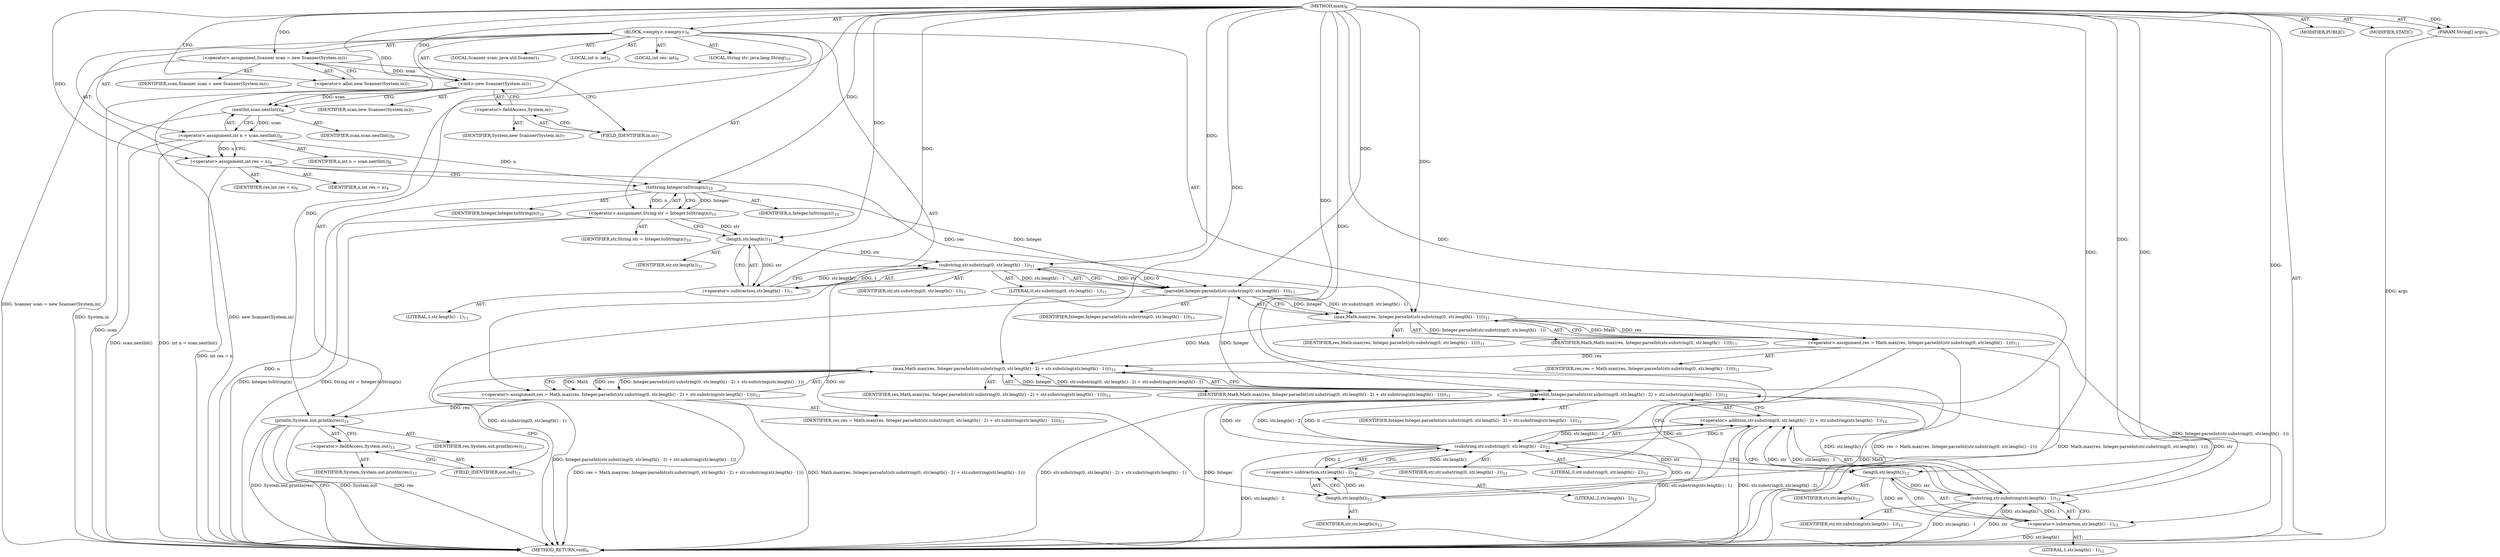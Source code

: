 digraph "main" {  
"19" [label = <(METHOD,main)<SUB>6</SUB>> ]
"20" [label = <(PARAM,String[] args)<SUB>6</SUB>> ]
"21" [label = <(BLOCK,&lt;empty&gt;,&lt;empty&gt;)<SUB>6</SUB>> ]
"4" [label = <(LOCAL,Scanner scan: java.util.Scanner)<SUB>7</SUB>> ]
"22" [label = <(&lt;operator&gt;.assignment,Scanner scan = new Scanner(System.in))<SUB>7</SUB>> ]
"23" [label = <(IDENTIFIER,scan,Scanner scan = new Scanner(System.in))<SUB>7</SUB>> ]
"24" [label = <(&lt;operator&gt;.alloc,new Scanner(System.in))<SUB>7</SUB>> ]
"25" [label = <(&lt;init&gt;,new Scanner(System.in))<SUB>7</SUB>> ]
"3" [label = <(IDENTIFIER,scan,new Scanner(System.in))<SUB>7</SUB>> ]
"26" [label = <(&lt;operator&gt;.fieldAccess,System.in)<SUB>7</SUB>> ]
"27" [label = <(IDENTIFIER,System,new Scanner(System.in))<SUB>7</SUB>> ]
"28" [label = <(FIELD_IDENTIFIER,in,in)<SUB>7</SUB>> ]
"29" [label = <(LOCAL,int n: int)<SUB>8</SUB>> ]
"30" [label = <(&lt;operator&gt;.assignment,int n = scan.nextInt())<SUB>8</SUB>> ]
"31" [label = <(IDENTIFIER,n,int n = scan.nextInt())<SUB>8</SUB>> ]
"32" [label = <(nextInt,scan.nextInt())<SUB>8</SUB>> ]
"33" [label = <(IDENTIFIER,scan,scan.nextInt())<SUB>8</SUB>> ]
"34" [label = <(LOCAL,int res: int)<SUB>9</SUB>> ]
"35" [label = <(&lt;operator&gt;.assignment,int res = n)<SUB>9</SUB>> ]
"36" [label = <(IDENTIFIER,res,int res = n)<SUB>9</SUB>> ]
"37" [label = <(IDENTIFIER,n,int res = n)<SUB>9</SUB>> ]
"38" [label = <(LOCAL,String str: java.lang.String)<SUB>10</SUB>> ]
"39" [label = <(&lt;operator&gt;.assignment,String str = Integer.toString(n))<SUB>10</SUB>> ]
"40" [label = <(IDENTIFIER,str,String str = Integer.toString(n))<SUB>10</SUB>> ]
"41" [label = <(toString,Integer.toString(n))<SUB>10</SUB>> ]
"42" [label = <(IDENTIFIER,Integer,Integer.toString(n))<SUB>10</SUB>> ]
"43" [label = <(IDENTIFIER,n,Integer.toString(n))<SUB>10</SUB>> ]
"44" [label = <(&lt;operator&gt;.assignment,res = Math.max(res, Integer.parseInt(str.substring(0, str.length() - 1))))<SUB>11</SUB>> ]
"45" [label = <(IDENTIFIER,res,res = Math.max(res, Integer.parseInt(str.substring(0, str.length() - 1))))<SUB>11</SUB>> ]
"46" [label = <(max,Math.max(res, Integer.parseInt(str.substring(0, str.length() - 1))))<SUB>11</SUB>> ]
"47" [label = <(IDENTIFIER,Math,Math.max(res, Integer.parseInt(str.substring(0, str.length() - 1))))<SUB>11</SUB>> ]
"48" [label = <(IDENTIFIER,res,Math.max(res, Integer.parseInt(str.substring(0, str.length() - 1))))<SUB>11</SUB>> ]
"49" [label = <(parseInt,Integer.parseInt(str.substring(0, str.length() - 1)))<SUB>11</SUB>> ]
"50" [label = <(IDENTIFIER,Integer,Integer.parseInt(str.substring(0, str.length() - 1)))<SUB>11</SUB>> ]
"51" [label = <(substring,str.substring(0, str.length() - 1))<SUB>11</SUB>> ]
"52" [label = <(IDENTIFIER,str,str.substring(0, str.length() - 1))<SUB>11</SUB>> ]
"53" [label = <(LITERAL,0,str.substring(0, str.length() - 1))<SUB>11</SUB>> ]
"54" [label = <(&lt;operator&gt;.subtraction,str.length() - 1)<SUB>11</SUB>> ]
"55" [label = <(length,str.length())<SUB>11</SUB>> ]
"56" [label = <(IDENTIFIER,str,str.length())<SUB>11</SUB>> ]
"57" [label = <(LITERAL,1,str.length() - 1)<SUB>11</SUB>> ]
"58" [label = <(&lt;operator&gt;.assignment,res = Math.max(res, Integer.parseInt(str.substring(0, str.length() - 2) + str.substring(str.length() - 1))))<SUB>12</SUB>> ]
"59" [label = <(IDENTIFIER,res,res = Math.max(res, Integer.parseInt(str.substring(0, str.length() - 2) + str.substring(str.length() - 1))))<SUB>12</SUB>> ]
"60" [label = <(max,Math.max(res, Integer.parseInt(str.substring(0, str.length() - 2) + str.substring(str.length() - 1))))<SUB>12</SUB>> ]
"61" [label = <(IDENTIFIER,Math,Math.max(res, Integer.parseInt(str.substring(0, str.length() - 2) + str.substring(str.length() - 1))))<SUB>12</SUB>> ]
"62" [label = <(IDENTIFIER,res,Math.max(res, Integer.parseInt(str.substring(0, str.length() - 2) + str.substring(str.length() - 1))))<SUB>12</SUB>> ]
"63" [label = <(parseInt,Integer.parseInt(str.substring(0, str.length() - 2) + str.substring(str.length() - 1)))<SUB>12</SUB>> ]
"64" [label = <(IDENTIFIER,Integer,Integer.parseInt(str.substring(0, str.length() - 2) + str.substring(str.length() - 1)))<SUB>12</SUB>> ]
"65" [label = <(&lt;operator&gt;.addition,str.substring(0, str.length() - 2) + str.substring(str.length() - 1))<SUB>12</SUB>> ]
"66" [label = <(substring,str.substring(0, str.length() - 2))<SUB>12</SUB>> ]
"67" [label = <(IDENTIFIER,str,str.substring(0, str.length() - 2))<SUB>12</SUB>> ]
"68" [label = <(LITERAL,0,str.substring(0, str.length() - 2))<SUB>12</SUB>> ]
"69" [label = <(&lt;operator&gt;.subtraction,str.length() - 2)<SUB>12</SUB>> ]
"70" [label = <(length,str.length())<SUB>12</SUB>> ]
"71" [label = <(IDENTIFIER,str,str.length())<SUB>12</SUB>> ]
"72" [label = <(LITERAL,2,str.length() - 2)<SUB>12</SUB>> ]
"73" [label = <(substring,str.substring(str.length() - 1))<SUB>12</SUB>> ]
"74" [label = <(IDENTIFIER,str,str.substring(str.length() - 1))<SUB>12</SUB>> ]
"75" [label = <(&lt;operator&gt;.subtraction,str.length() - 1)<SUB>12</SUB>> ]
"76" [label = <(length,str.length())<SUB>12</SUB>> ]
"77" [label = <(IDENTIFIER,str,str.length())<SUB>12</SUB>> ]
"78" [label = <(LITERAL,1,str.length() - 1)<SUB>12</SUB>> ]
"79" [label = <(println,System.out.println(res))<SUB>13</SUB>> ]
"80" [label = <(&lt;operator&gt;.fieldAccess,System.out)<SUB>13</SUB>> ]
"81" [label = <(IDENTIFIER,System,System.out.println(res))<SUB>13</SUB>> ]
"82" [label = <(FIELD_IDENTIFIER,out,out)<SUB>13</SUB>> ]
"83" [label = <(IDENTIFIER,res,System.out.println(res))<SUB>13</SUB>> ]
"84" [label = <(MODIFIER,PUBLIC)> ]
"85" [label = <(MODIFIER,STATIC)> ]
"86" [label = <(METHOD_RETURN,void)<SUB>6</SUB>> ]
  "19" -> "20"  [ label = "AST: "] 
  "19" -> "21"  [ label = "AST: "] 
  "19" -> "84"  [ label = "AST: "] 
  "19" -> "85"  [ label = "AST: "] 
  "19" -> "86"  [ label = "AST: "] 
  "21" -> "4"  [ label = "AST: "] 
  "21" -> "22"  [ label = "AST: "] 
  "21" -> "25"  [ label = "AST: "] 
  "21" -> "29"  [ label = "AST: "] 
  "21" -> "30"  [ label = "AST: "] 
  "21" -> "34"  [ label = "AST: "] 
  "21" -> "35"  [ label = "AST: "] 
  "21" -> "38"  [ label = "AST: "] 
  "21" -> "39"  [ label = "AST: "] 
  "21" -> "44"  [ label = "AST: "] 
  "21" -> "58"  [ label = "AST: "] 
  "21" -> "79"  [ label = "AST: "] 
  "22" -> "23"  [ label = "AST: "] 
  "22" -> "24"  [ label = "AST: "] 
  "25" -> "3"  [ label = "AST: "] 
  "25" -> "26"  [ label = "AST: "] 
  "26" -> "27"  [ label = "AST: "] 
  "26" -> "28"  [ label = "AST: "] 
  "30" -> "31"  [ label = "AST: "] 
  "30" -> "32"  [ label = "AST: "] 
  "32" -> "33"  [ label = "AST: "] 
  "35" -> "36"  [ label = "AST: "] 
  "35" -> "37"  [ label = "AST: "] 
  "39" -> "40"  [ label = "AST: "] 
  "39" -> "41"  [ label = "AST: "] 
  "41" -> "42"  [ label = "AST: "] 
  "41" -> "43"  [ label = "AST: "] 
  "44" -> "45"  [ label = "AST: "] 
  "44" -> "46"  [ label = "AST: "] 
  "46" -> "47"  [ label = "AST: "] 
  "46" -> "48"  [ label = "AST: "] 
  "46" -> "49"  [ label = "AST: "] 
  "49" -> "50"  [ label = "AST: "] 
  "49" -> "51"  [ label = "AST: "] 
  "51" -> "52"  [ label = "AST: "] 
  "51" -> "53"  [ label = "AST: "] 
  "51" -> "54"  [ label = "AST: "] 
  "54" -> "55"  [ label = "AST: "] 
  "54" -> "57"  [ label = "AST: "] 
  "55" -> "56"  [ label = "AST: "] 
  "58" -> "59"  [ label = "AST: "] 
  "58" -> "60"  [ label = "AST: "] 
  "60" -> "61"  [ label = "AST: "] 
  "60" -> "62"  [ label = "AST: "] 
  "60" -> "63"  [ label = "AST: "] 
  "63" -> "64"  [ label = "AST: "] 
  "63" -> "65"  [ label = "AST: "] 
  "65" -> "66"  [ label = "AST: "] 
  "65" -> "73"  [ label = "AST: "] 
  "66" -> "67"  [ label = "AST: "] 
  "66" -> "68"  [ label = "AST: "] 
  "66" -> "69"  [ label = "AST: "] 
  "69" -> "70"  [ label = "AST: "] 
  "69" -> "72"  [ label = "AST: "] 
  "70" -> "71"  [ label = "AST: "] 
  "73" -> "74"  [ label = "AST: "] 
  "73" -> "75"  [ label = "AST: "] 
  "75" -> "76"  [ label = "AST: "] 
  "75" -> "78"  [ label = "AST: "] 
  "76" -> "77"  [ label = "AST: "] 
  "79" -> "80"  [ label = "AST: "] 
  "79" -> "83"  [ label = "AST: "] 
  "80" -> "81"  [ label = "AST: "] 
  "80" -> "82"  [ label = "AST: "] 
  "22" -> "28"  [ label = "CFG: "] 
  "25" -> "32"  [ label = "CFG: "] 
  "30" -> "35"  [ label = "CFG: "] 
  "35" -> "41"  [ label = "CFG: "] 
  "39" -> "55"  [ label = "CFG: "] 
  "44" -> "70"  [ label = "CFG: "] 
  "58" -> "82"  [ label = "CFG: "] 
  "79" -> "86"  [ label = "CFG: "] 
  "24" -> "22"  [ label = "CFG: "] 
  "26" -> "25"  [ label = "CFG: "] 
  "32" -> "30"  [ label = "CFG: "] 
  "41" -> "39"  [ label = "CFG: "] 
  "46" -> "44"  [ label = "CFG: "] 
  "60" -> "58"  [ label = "CFG: "] 
  "80" -> "79"  [ label = "CFG: "] 
  "28" -> "26"  [ label = "CFG: "] 
  "49" -> "46"  [ label = "CFG: "] 
  "63" -> "60"  [ label = "CFG: "] 
  "82" -> "80"  [ label = "CFG: "] 
  "51" -> "49"  [ label = "CFG: "] 
  "65" -> "63"  [ label = "CFG: "] 
  "54" -> "51"  [ label = "CFG: "] 
  "66" -> "76"  [ label = "CFG: "] 
  "73" -> "65"  [ label = "CFG: "] 
  "55" -> "54"  [ label = "CFG: "] 
  "69" -> "66"  [ label = "CFG: "] 
  "75" -> "73"  [ label = "CFG: "] 
  "70" -> "69"  [ label = "CFG: "] 
  "76" -> "75"  [ label = "CFG: "] 
  "19" -> "24"  [ label = "CFG: "] 
  "20" -> "86"  [ label = "DDG: args"] 
  "22" -> "86"  [ label = "DDG: Scanner scan = new Scanner(System.in)"] 
  "25" -> "86"  [ label = "DDG: System.in"] 
  "25" -> "86"  [ label = "DDG: new Scanner(System.in)"] 
  "32" -> "86"  [ label = "DDG: scan"] 
  "30" -> "86"  [ label = "DDG: scan.nextInt()"] 
  "30" -> "86"  [ label = "DDG: int n = scan.nextInt()"] 
  "35" -> "86"  [ label = "DDG: int res = n"] 
  "41" -> "86"  [ label = "DDG: n"] 
  "39" -> "86"  [ label = "DDG: Integer.toString(n)"] 
  "39" -> "86"  [ label = "DDG: String str = Integer.toString(n)"] 
  "49" -> "86"  [ label = "DDG: str.substring(0, str.length() - 1)"] 
  "46" -> "86"  [ label = "DDG: Integer.parseInt(str.substring(0, str.length() - 1))"] 
  "44" -> "86"  [ label = "DDG: Math.max(res, Integer.parseInt(str.substring(0, str.length() - 1)))"] 
  "44" -> "86"  [ label = "DDG: res = Math.max(res, Integer.parseInt(str.substring(0, str.length() - 1)))"] 
  "60" -> "86"  [ label = "DDG: Math"] 
  "63" -> "86"  [ label = "DDG: Integer"] 
  "66" -> "86"  [ label = "DDG: str.length() - 2"] 
  "65" -> "86"  [ label = "DDG: str.substring(0, str.length() - 2)"] 
  "73" -> "86"  [ label = "DDG: str"] 
  "75" -> "86"  [ label = "DDG: str.length()"] 
  "73" -> "86"  [ label = "DDG: str.length() - 1"] 
  "65" -> "86"  [ label = "DDG: str.substring(str.length() - 1)"] 
  "63" -> "86"  [ label = "DDG: str.substring(0, str.length() - 2) + str.substring(str.length() - 1)"] 
  "60" -> "86"  [ label = "DDG: Integer.parseInt(str.substring(0, str.length() - 2) + str.substring(str.length() - 1))"] 
  "58" -> "86"  [ label = "DDG: Math.max(res, Integer.parseInt(str.substring(0, str.length() - 2) + str.substring(str.length() - 1)))"] 
  "58" -> "86"  [ label = "DDG: res = Math.max(res, Integer.parseInt(str.substring(0, str.length() - 2) + str.substring(str.length() - 1)))"] 
  "79" -> "86"  [ label = "DDG: System.out"] 
  "79" -> "86"  [ label = "DDG: res"] 
  "79" -> "86"  [ label = "DDG: System.out.println(res)"] 
  "19" -> "20"  [ label = "DDG: "] 
  "19" -> "22"  [ label = "DDG: "] 
  "32" -> "30"  [ label = "DDG: scan"] 
  "30" -> "35"  [ label = "DDG: n"] 
  "19" -> "35"  [ label = "DDG: "] 
  "41" -> "39"  [ label = "DDG: Integer"] 
  "41" -> "39"  [ label = "DDG: n"] 
  "46" -> "44"  [ label = "DDG: Math"] 
  "46" -> "44"  [ label = "DDG: res"] 
  "46" -> "44"  [ label = "DDG: Integer.parseInt(str.substring(0, str.length() - 1))"] 
  "60" -> "58"  [ label = "DDG: Math"] 
  "60" -> "58"  [ label = "DDG: res"] 
  "60" -> "58"  [ label = "DDG: Integer.parseInt(str.substring(0, str.length() - 2) + str.substring(str.length() - 1))"] 
  "22" -> "25"  [ label = "DDG: scan"] 
  "19" -> "25"  [ label = "DDG: "] 
  "58" -> "79"  [ label = "DDG: res"] 
  "19" -> "79"  [ label = "DDG: "] 
  "25" -> "32"  [ label = "DDG: scan"] 
  "19" -> "32"  [ label = "DDG: "] 
  "19" -> "41"  [ label = "DDG: "] 
  "30" -> "41"  [ label = "DDG: n"] 
  "19" -> "46"  [ label = "DDG: "] 
  "35" -> "46"  [ label = "DDG: res"] 
  "49" -> "46"  [ label = "DDG: Integer"] 
  "49" -> "46"  [ label = "DDG: str.substring(0, str.length() - 1)"] 
  "46" -> "60"  [ label = "DDG: Math"] 
  "19" -> "60"  [ label = "DDG: "] 
  "44" -> "60"  [ label = "DDG: res"] 
  "63" -> "60"  [ label = "DDG: Integer"] 
  "63" -> "60"  [ label = "DDG: str.substring(0, str.length() - 2) + str.substring(str.length() - 1)"] 
  "41" -> "49"  [ label = "DDG: Integer"] 
  "19" -> "49"  [ label = "DDG: "] 
  "51" -> "49"  [ label = "DDG: str"] 
  "51" -> "49"  [ label = "DDG: 0"] 
  "51" -> "49"  [ label = "DDG: str.length() - 1"] 
  "49" -> "63"  [ label = "DDG: Integer"] 
  "19" -> "63"  [ label = "DDG: "] 
  "66" -> "63"  [ label = "DDG: str"] 
  "66" -> "63"  [ label = "DDG: 0"] 
  "66" -> "63"  [ label = "DDG: str.length() - 2"] 
  "73" -> "63"  [ label = "DDG: str"] 
  "73" -> "63"  [ label = "DDG: str.length() - 1"] 
  "55" -> "51"  [ label = "DDG: str"] 
  "19" -> "51"  [ label = "DDG: "] 
  "54" -> "51"  [ label = "DDG: str.length()"] 
  "54" -> "51"  [ label = "DDG: 1"] 
  "66" -> "65"  [ label = "DDG: str"] 
  "66" -> "65"  [ label = "DDG: 0"] 
  "66" -> "65"  [ label = "DDG: str.length() - 2"] 
  "73" -> "65"  [ label = "DDG: str"] 
  "73" -> "65"  [ label = "DDG: str.length() - 1"] 
  "55" -> "54"  [ label = "DDG: str"] 
  "19" -> "54"  [ label = "DDG: "] 
  "70" -> "66"  [ label = "DDG: str"] 
  "19" -> "66"  [ label = "DDG: "] 
  "69" -> "66"  [ label = "DDG: str.length()"] 
  "69" -> "66"  [ label = "DDG: 2"] 
  "76" -> "73"  [ label = "DDG: str"] 
  "19" -> "73"  [ label = "DDG: "] 
  "75" -> "73"  [ label = "DDG: str.length()"] 
  "75" -> "73"  [ label = "DDG: 1"] 
  "39" -> "55"  [ label = "DDG: str"] 
  "19" -> "55"  [ label = "DDG: "] 
  "70" -> "69"  [ label = "DDG: str"] 
  "19" -> "69"  [ label = "DDG: "] 
  "76" -> "75"  [ label = "DDG: str"] 
  "19" -> "75"  [ label = "DDG: "] 
  "51" -> "70"  [ label = "DDG: str"] 
  "19" -> "70"  [ label = "DDG: "] 
  "66" -> "76"  [ label = "DDG: str"] 
  "19" -> "76"  [ label = "DDG: "] 
}
